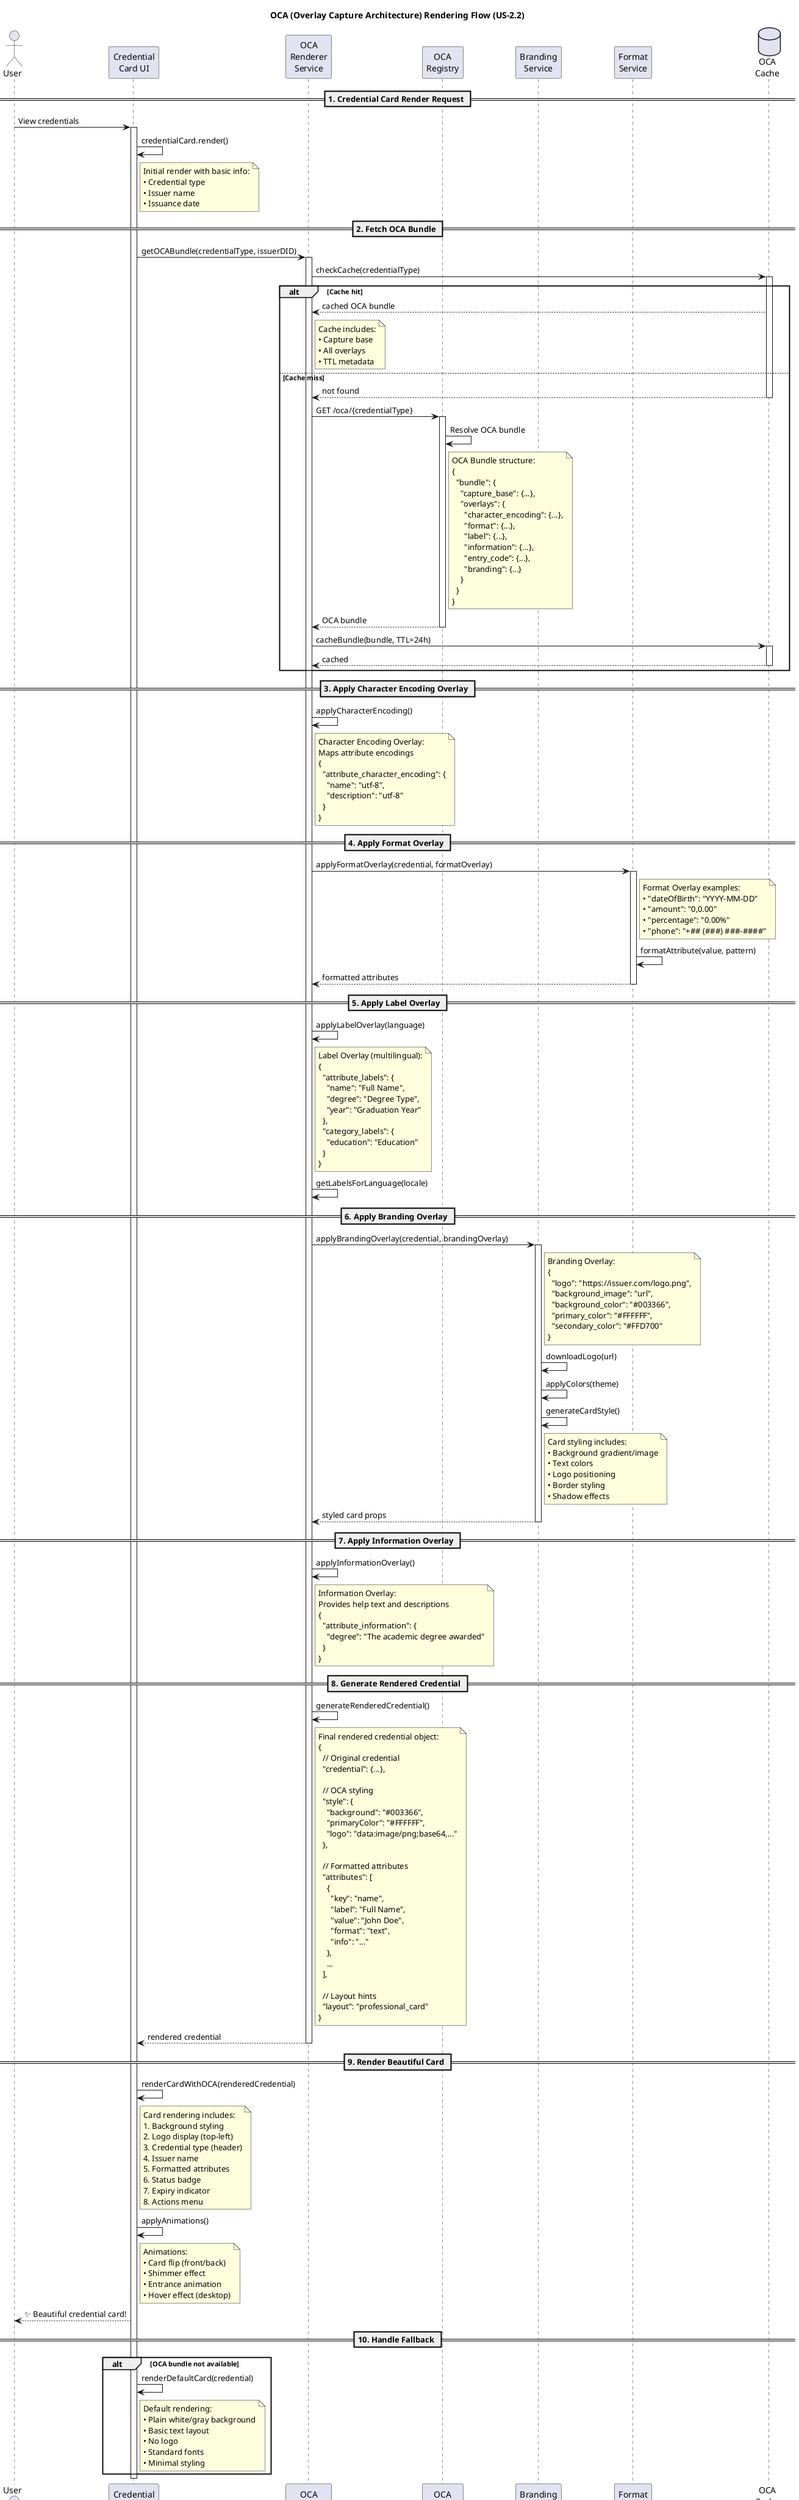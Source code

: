 @startuml
title OCA (Overlay Capture Architecture) Rendering Flow (US-2.2)
caption Beautiful Credential Card Rendering dengan OCA Overlays

actor User
participant "Credential\nCard UI" as UI
participant "OCA\nRenderer\nService" as OCA
participant "OCA\nRegistry" as Registry
participant "Branding\nService" as Brand
participant "Format\nService" as Format
database "OCA\nCache" as Cache

== 1. Credential Card Render Request ==
User -> UI: View credentials
activate UI

UI -> UI: credentialCard.render()

note right of UI
Initial render with basic info:
• Credential type
• Issuer name
• Issuance date
end note

== 2. Fetch OCA Bundle ==
UI -> OCA: getOCABundle(credentialType, issuerDID)
activate OCA

OCA -> Cache: checkCache(credentialType)
activate Cache

alt Cache hit
    Cache --> OCA: cached OCA bundle
    note right of OCA
    Cache includes:
    • Capture base
    • All overlays
    • TTL metadata
    end note
else Cache miss
    Cache --> OCA: not found
    deactivate Cache
    
    OCA -> Registry: GET /oca/{credentialType}
    activate Registry
    
    Registry -> Registry: Resolve OCA bundle
    
    note right of Registry
    OCA Bundle structure:
    {
      "bundle": {
        "capture_base": {...},
        "overlays": {
          "character_encoding": {...},
          "format": {...},
          "label": {...},
          "information": {...},
          "entry_code": {...},
          "branding": {...}
        }
      }
    }
    end note
    
    Registry --> OCA: OCA bundle
    deactivate Registry
    
    OCA -> Cache: cacheBundle(bundle, TTL=24h)
    activate Cache
    Cache --> OCA: cached
    deactivate Cache
end

== 3. Apply Character Encoding Overlay ==
OCA -> OCA: applyCharacterEncoding()

note right of OCA
Character Encoding Overlay:
Maps attribute encodings
{
  "attribute_character_encoding": {
    "name": "utf-8",
    "description": "utf-8"
  }
}
end note

== 4. Apply Format Overlay ==
OCA -> Format: applyFormatOverlay(credential, formatOverlay)
activate Format

note right of Format
Format Overlay examples:
• "dateOfBirth": "YYYY-MM-DD"
• "amount": "0,0.00"
• "percentage": "0.00%"
• "phone": "+## (###) ###-####"
end note

Format -> Format: formatAttribute(value, pattern)

Format --> OCA: formatted attributes
deactivate Format

== 5. Apply Label Overlay ==
OCA -> OCA: applyLabelOverlay(language)

note right of OCA
Label Overlay (multilingual):
{
  "attribute_labels": {
    "name": "Full Name",
    "degree": "Degree Type",
    "year": "Graduation Year"
  },
  "category_labels": {
    "education": "Education"
  }
}
end note

OCA -> OCA: getLabelsForLanguage(locale)

== 6. Apply Branding Overlay ==
OCA -> Brand: applyBrandingOverlay(credential, brandingOverlay)
activate Brand

note right of Brand
Branding Overlay:
{
  "logo": "https://issuer.com/logo.png",
  "background_image": "url",
  "background_color": "#003366",
  "primary_color": "#FFFFFF",
  "secondary_color": "#FFD700"
}
end note

Brand -> Brand: downloadLogo(url)
Brand -> Brand: applyColors(theme)
Brand -> Brand: generateCardStyle()

note right of Brand
Card styling includes:
• Background gradient/image
• Text colors
• Logo positioning
• Border styling
• Shadow effects
end note

Brand --> OCA: styled card props
deactivate Brand

== 7. Apply Information Overlay ==
OCA -> OCA: applyInformationOverlay()

note right of OCA
Information Overlay:
Provides help text and descriptions
{
  "attribute_information": {
    "degree": "The academic degree awarded"
  }
}
end note

== 8. Generate Rendered Credential ==
OCA -> OCA: generateRenderedCredential()

note right of OCA
Final rendered credential object:
{
  // Original credential
  "credential": {...},
  
  // OCA styling
  "style": {
    "background": "#003366",
    "primaryColor": "#FFFFFF",
    "logo": "data:image/png;base64,..."
  },
  
  // Formatted attributes
  "attributes": [
    {
      "key": "name",
      "label": "Full Name",
      "value": "John Doe",
      "format": "text",
      "info": "..."
    },
    ...
  ],
  
  // Layout hints
  "layout": "professional_card"
}
end note

OCA --> UI: rendered credential
deactivate OCA

== 9. Render Beautiful Card ==
UI -> UI: renderCardWithOCA(renderedCredential)

note right of UI
Card rendering includes:
1. Background styling
2. Logo display (top-left)
3. Credential type (header)
4. Issuer name
5. Formatted attributes
6. Status badge
7. Expiry indicator
8. Actions menu
end note

UI -> UI: applyAnimations()

note right of UI
Animations:
• Card flip (front/back)
• Shimmer effect
• Entrance animation
• Hover effect (desktop)
end note

UI --> User: ✨ Beautiful credential card!

== 10. Handle Fallback ==
alt OCA bundle not available
    UI -> UI: renderDefaultCard(credential)
    
    note right of UI
    Default rendering:
    • Plain white/gray background
    • Basic text layout
    • No logo
    • Standard fonts
    • Minimal styling
    end note
end

deactivate UI

@enduml
